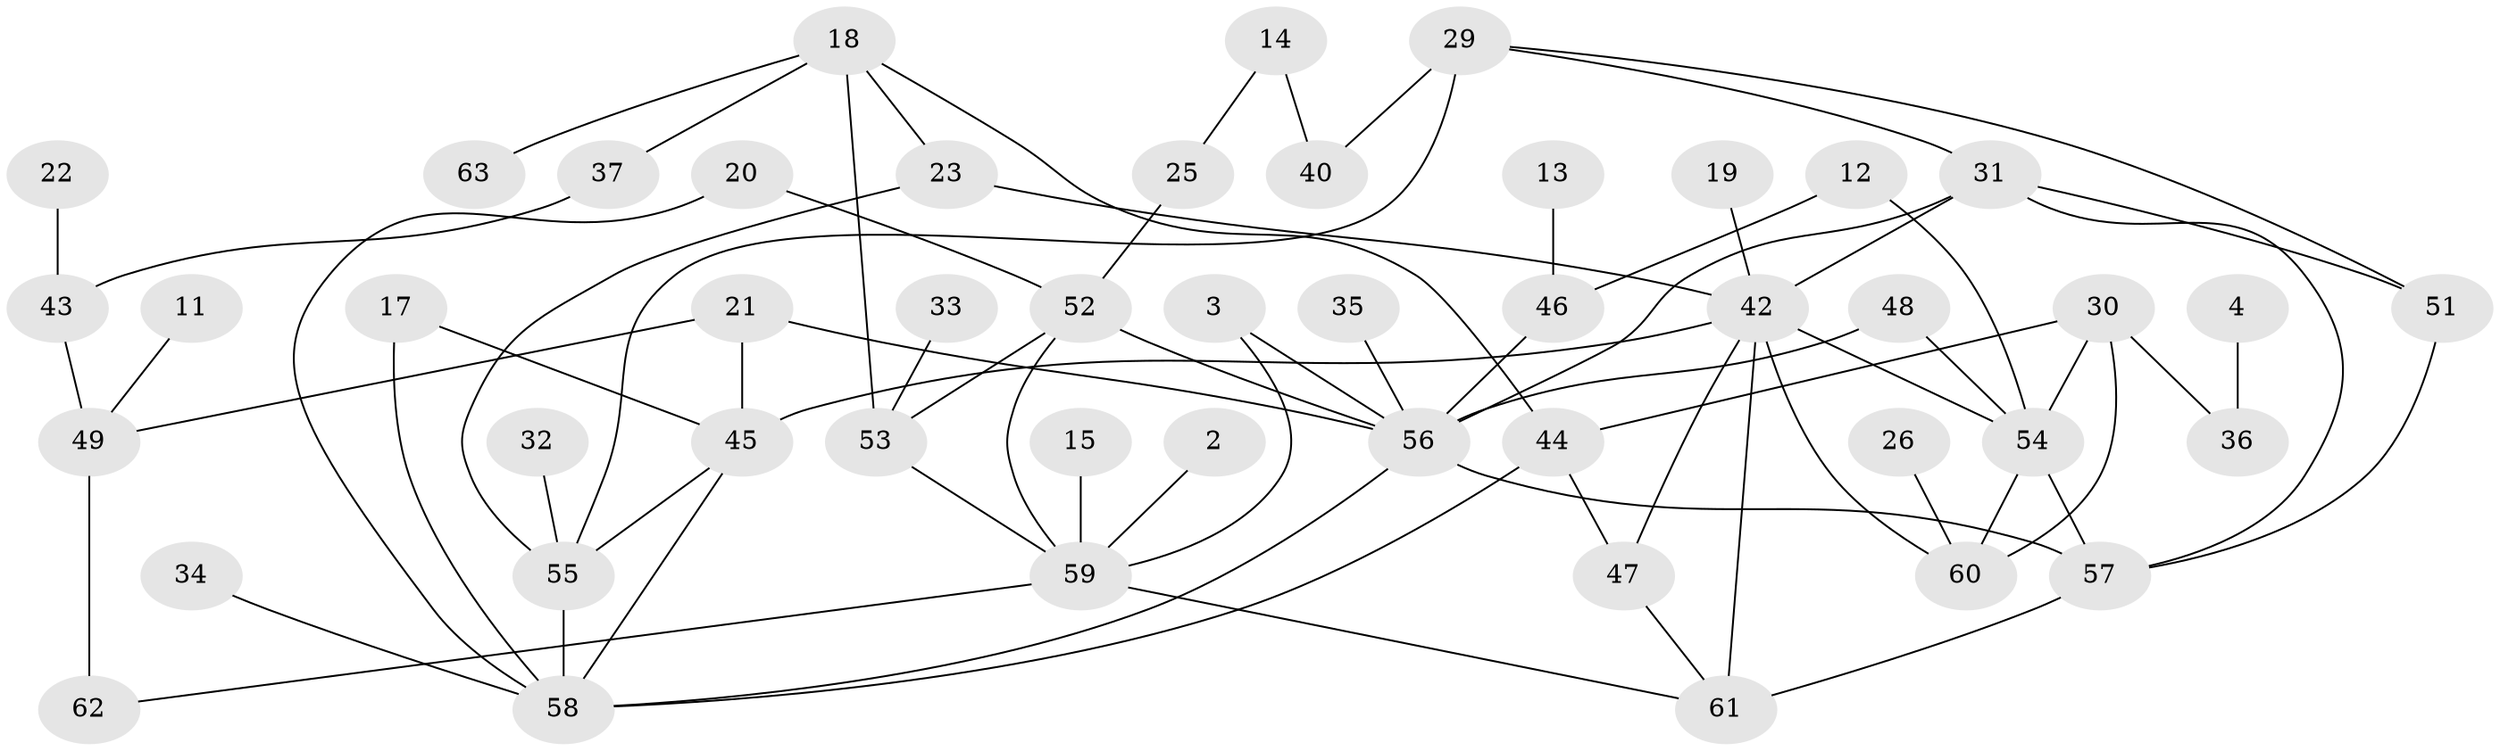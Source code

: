 // original degree distribution, {0: 0.11904761904761904, 1: 0.15873015873015872, 2: 0.3253968253968254, 4: 0.1111111111111111, 5: 0.07142857142857142, 3: 0.21428571428571427}
// Generated by graph-tools (version 1.1) at 2025/25/03/09/25 03:25:16]
// undirected, 48 vertices, 74 edges
graph export_dot {
graph [start="1"]
  node [color=gray90,style=filled];
  2;
  3;
  4;
  11;
  12;
  13;
  14;
  15;
  17;
  18;
  19;
  20;
  21;
  22;
  23;
  25;
  26;
  29;
  30;
  31;
  32;
  33;
  34;
  35;
  36;
  37;
  40;
  42;
  43;
  44;
  45;
  46;
  47;
  48;
  49;
  51;
  52;
  53;
  54;
  55;
  56;
  57;
  58;
  59;
  60;
  61;
  62;
  63;
  2 -- 59 [weight=1.0];
  3 -- 56 [weight=1.0];
  3 -- 59 [weight=1.0];
  4 -- 36 [weight=1.0];
  11 -- 49 [weight=1.0];
  12 -- 46 [weight=1.0];
  12 -- 54 [weight=1.0];
  13 -- 46 [weight=1.0];
  14 -- 25 [weight=1.0];
  14 -- 40 [weight=1.0];
  15 -- 59 [weight=1.0];
  17 -- 45 [weight=1.0];
  17 -- 58 [weight=1.0];
  18 -- 23 [weight=1.0];
  18 -- 37 [weight=1.0];
  18 -- 44 [weight=1.0];
  18 -- 53 [weight=1.0];
  18 -- 63 [weight=1.0];
  19 -- 42 [weight=1.0];
  20 -- 52 [weight=1.0];
  20 -- 58 [weight=1.0];
  21 -- 45 [weight=1.0];
  21 -- 49 [weight=1.0];
  21 -- 56 [weight=1.0];
  22 -- 43 [weight=1.0];
  23 -- 42 [weight=1.0];
  23 -- 55 [weight=1.0];
  25 -- 52 [weight=1.0];
  26 -- 60 [weight=1.0];
  29 -- 31 [weight=1.0];
  29 -- 40 [weight=1.0];
  29 -- 51 [weight=1.0];
  29 -- 55 [weight=1.0];
  30 -- 36 [weight=1.0];
  30 -- 44 [weight=1.0];
  30 -- 54 [weight=1.0];
  30 -- 60 [weight=1.0];
  31 -- 42 [weight=1.0];
  31 -- 51 [weight=1.0];
  31 -- 56 [weight=1.0];
  31 -- 57 [weight=1.0];
  32 -- 55 [weight=1.0];
  33 -- 53 [weight=1.0];
  34 -- 58 [weight=1.0];
  35 -- 56 [weight=1.0];
  37 -- 43 [weight=1.0];
  42 -- 45 [weight=1.0];
  42 -- 47 [weight=1.0];
  42 -- 54 [weight=1.0];
  42 -- 60 [weight=1.0];
  42 -- 61 [weight=2.0];
  43 -- 49 [weight=1.0];
  44 -- 47 [weight=1.0];
  44 -- 58 [weight=1.0];
  45 -- 55 [weight=1.0];
  45 -- 58 [weight=1.0];
  46 -- 56 [weight=1.0];
  47 -- 61 [weight=1.0];
  48 -- 54 [weight=2.0];
  48 -- 56 [weight=1.0];
  49 -- 62 [weight=2.0];
  51 -- 57 [weight=1.0];
  52 -- 53 [weight=1.0];
  52 -- 56 [weight=2.0];
  52 -- 59 [weight=1.0];
  53 -- 59 [weight=1.0];
  54 -- 57 [weight=1.0];
  54 -- 60 [weight=2.0];
  55 -- 58 [weight=1.0];
  56 -- 57 [weight=1.0];
  56 -- 58 [weight=1.0];
  57 -- 61 [weight=1.0];
  59 -- 61 [weight=1.0];
  59 -- 62 [weight=1.0];
}
